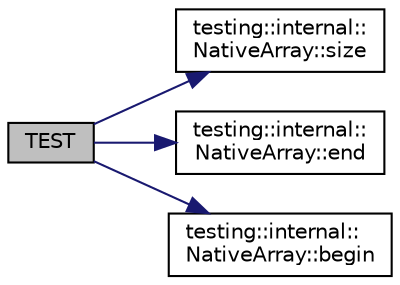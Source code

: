 digraph "TEST"
{
  edge [fontname="Helvetica",fontsize="10",labelfontname="Helvetica",labelfontsize="10"];
  node [fontname="Helvetica",fontsize="10",shape=record];
  rankdir="LR";
  Node527 [label="TEST",height=0.2,width=0.4,color="black", fillcolor="grey75", style="filled", fontcolor="black"];
  Node527 -> Node528 [color="midnightblue",fontsize="10",style="solid",fontname="Helvetica"];
  Node528 [label="testing::internal::\lNativeArray::size",height=0.2,width=0.4,color="black", fillcolor="white", style="filled",URL="$d3/d87/classtesting_1_1internal_1_1_native_array.html#af96a4a5ca0cdd5d163c47a081f08bd89"];
  Node527 -> Node529 [color="midnightblue",fontsize="10",style="solid",fontname="Helvetica"];
  Node529 [label="testing::internal::\lNativeArray::end",height=0.2,width=0.4,color="black", fillcolor="white", style="filled",URL="$d3/d87/classtesting_1_1internal_1_1_native_array.html#ae1cda748e49c6906421c6183c4d07c5a"];
  Node527 -> Node530 [color="midnightblue",fontsize="10",style="solid",fontname="Helvetica"];
  Node530 [label="testing::internal::\lNativeArray::begin",height=0.2,width=0.4,color="black", fillcolor="white", style="filled",URL="$d3/d87/classtesting_1_1internal_1_1_native_array.html#a3046d93cfa23097e7b7c91f5f982dc78"];
}

